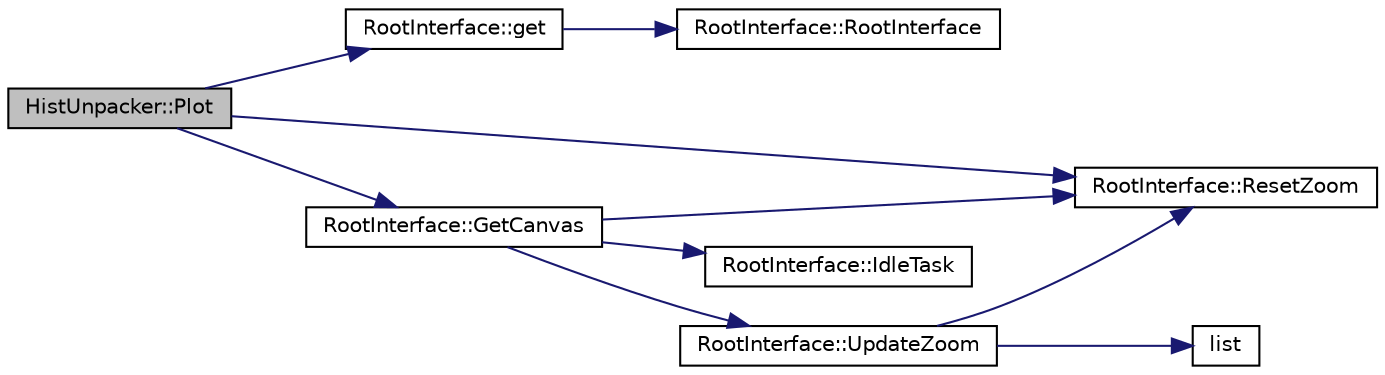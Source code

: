 digraph "HistUnpacker::Plot"
{
  edge [fontname="Helvetica",fontsize="10",labelfontname="Helvetica",labelfontsize="10"];
  node [fontname="Helvetica",fontsize="10",shape=record];
  rankdir="LR";
  Node1 [label="HistUnpacker::Plot",height=0.2,width=0.4,color="black", fillcolor="grey75", style="filled", fontcolor="black"];
  Node1 -> Node2 [color="midnightblue",fontsize="10",style="solid",fontname="Helvetica"];
  Node2 [label="RootInterface::get",height=0.2,width=0.4,color="black", fillcolor="white", style="filled",URL="$d8/da5/class_root_interface.html#ad369e92a08888d5f34b27a029bd9cdd4"];
  Node2 -> Node3 [color="midnightblue",fontsize="10",style="solid",fontname="Helvetica"];
  Node3 [label="RootInterface::RootInterface",height=0.2,width=0.4,color="black", fillcolor="white", style="filled",URL="$d8/da5/class_root_interface.html#a0a3fafffd865dcd011ee5dcc95600c26"];
  Node1 -> Node4 [color="midnightblue",fontsize="10",style="solid",fontname="Helvetica"];
  Node4 [label="RootInterface::ResetZoom",height=0.2,width=0.4,color="black", fillcolor="white", style="filled",URL="$d8/da5/class_root_interface.html#a7d7a082954d93789c99e93bb29dc6dcb"];
  Node1 -> Node5 [color="midnightblue",fontsize="10",style="solid",fontname="Helvetica"];
  Node5 [label="RootInterface::GetCanvas",height=0.2,width=0.4,color="black", fillcolor="white", style="filled",URL="$d8/da5/class_root_interface.html#ab29db8e2b6a0fdae2e6fb5ce3ca74555"];
  Node5 -> Node6 [color="midnightblue",fontsize="10",style="solid",fontname="Helvetica"];
  Node6 [label="RootInterface::IdleTask",height=0.2,width=0.4,color="black", fillcolor="white", style="filled",URL="$d8/da5/class_root_interface.html#a44bce7d73b4f1505e0750da0681ef67c"];
  Node5 -> Node7 [color="midnightblue",fontsize="10",style="solid",fontname="Helvetica"];
  Node7 [label="RootInterface::UpdateZoom",height=0.2,width=0.4,color="black", fillcolor="white", style="filled",URL="$d8/da5/class_root_interface.html#abfbf3ab2a2b3dec89614030175198c36"];
  Node7 -> Node4 [color="midnightblue",fontsize="10",style="solid",fontname="Helvetica"];
  Node7 -> Node8 [color="midnightblue",fontsize="10",style="solid",fontname="Helvetica"];
  Node8 [label="list",height=0.2,width=0.4,color="black", fillcolor="white", style="filled",URL="$dc/d06/_analysis_2_resources_2source_2_c_make_lists_8txt.html#a92407aa83aceb7e781743373bcb8035a"];
  Node5 -> Node4 [color="midnightblue",fontsize="10",style="solid",fontname="Helvetica"];
}
